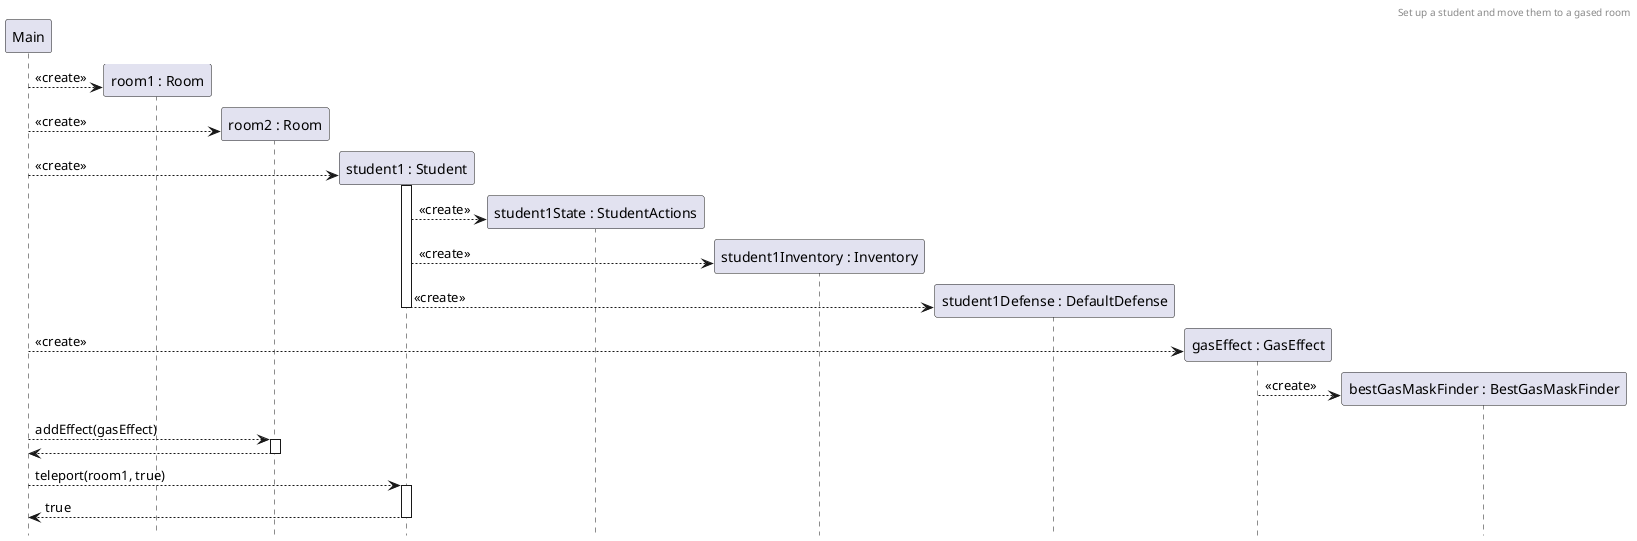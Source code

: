 @startuml StudentTeleportNoGasMaskComm
header Set up a student and move them to a gased room
hide footbox

participant M as "Main"
create R1 as "room1 : Room"
M --> R1 :  <<create>>
create R2 as "room2 : Room"
M --> R2 :  <<create>>
create S1 as "student1 : Student"
M --> S1 ++: <<create>>
create S1S as "student1State : StudentActions"
S1 --> S1S : <<create>>
create S1I as "student1Inventory : Inventory"
S1 --> S1I : <<create>>
create S1D as "student1Defense : DefaultDefense"
S1 --> S1D --: <<create>>

create gas as "gasEffect : GasEffect"
M --> gas : <<create>>

create gasMaskFinder as "bestGasMaskFinder : BestGasMaskFinder"
gas --> gasMaskFinder : <<create>>

M --> R2 ++ : addEffect(gasEffect)
return
M --> S1 ++ : teleport(room1, true)
return true
@enduml


